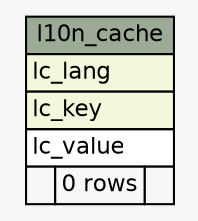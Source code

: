 // dot 2.38.0 on Linux 3.14.35-28.38.amzn1.x86_64
// SchemaSpy rev Unknown
digraph "l10n_cache" {
  graph [
    rankdir="RL"
    bgcolor="#f7f7f7"
    nodesep="0.18"
    ranksep="0.46"
    fontname="Helvetica"
    fontsize="11"
  ];
  node [
    fontname="Helvetica"
    fontsize="11"
    shape="plaintext"
  ];
  edge [
    arrowsize="0.8"
  ];
  "l10n_cache" [
    label=<
    <TABLE BORDER="0" CELLBORDER="1" CELLSPACING="0" BGCOLOR="#ffffff">
      <TR><TD COLSPAN="3" BGCOLOR="#9bab96" ALIGN="CENTER">l10n_cache</TD></TR>
      <TR><TD PORT="lc_lang" COLSPAN="3" BGCOLOR="#f4f7da" ALIGN="LEFT">lc_lang</TD></TR>
      <TR><TD PORT="lc_key" COLSPAN="3" BGCOLOR="#f4f7da" ALIGN="LEFT">lc_key</TD></TR>
      <TR><TD PORT="lc_value" COLSPAN="3" ALIGN="LEFT">lc_value</TD></TR>
      <TR><TD ALIGN="LEFT" BGCOLOR="#f7f7f7">  </TD><TD ALIGN="RIGHT" BGCOLOR="#f7f7f7">0 rows</TD><TD ALIGN="RIGHT" BGCOLOR="#f7f7f7">  </TD></TR>
    </TABLE>>
    URL="tables/l10n_cache.html"
    tooltip="l10n_cache"
  ];
}
